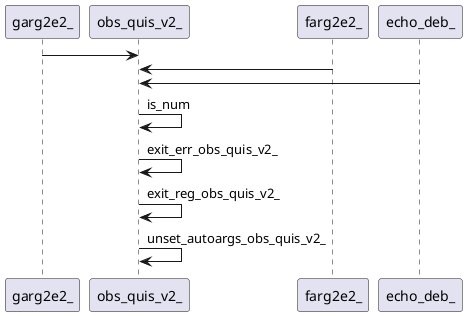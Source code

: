 @startuml rete
garg2e2_ -> obs_quis_v2_ 
farg2e2_ -> obs_quis_v2_
echo_deb_ -> obs_quis_v2_
obs_quis_v2_ -> obs_quis_v2_:is_num
obs_quis_v2_ -> obs_quis_v2_:exit_err_obs_quis_v2_
obs_quis_v2_ -> obs_quis_v2_:exit_reg_obs_quis_v2_
obs_quis_v2_ -> obs_quis_v2_:unset_autoargs_obs_quis_v2_
' {wrap_fn}
' fnn o-> obs_quis_v2_
' {body_fn}
@enduml